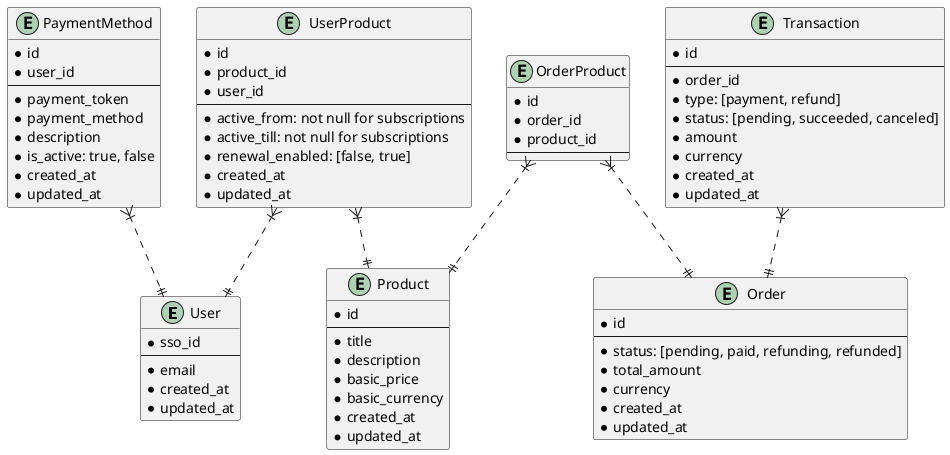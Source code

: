 @startuml


entity User {
  * sso_id
  --
  * email
  * created_at
  * updated_at
}

entity Transaction {
  * id
  --
  * order_id
  * type: [payment, refund]
  * status: [pending, succeeded, canceled]
  * amount
  * currency
  * created_at
  * updated_at
}

entity Product {
  * id
  --
  * title
  * description
  * basic_price
  * basic_currency
  * created_at
  * updated_at
}

entity OrderProduct {
  * id
  * order_id
  * product_id
  --
}

entity UserProduct {
  * id
  * product_id
  * user_id
  --
  * active_from: not null for subscriptions
  * active_till: not null for subscriptions
  * renewal_enabled: [false, true]
  * created_at
  * updated_at
}

entity Order {
  * id
  --
  * status: [pending, paid, refunding, refunded]
  * total_amount
  * currency
  * created_at
  * updated_at
}

entity PaymentMethod {
  * id
  * user_id
  --
  * payment_token
  * payment_method
  * description
  * is_active: true, false
  * created_at
  * updated_at
}

Transaction }|..|| Order
UserProduct }|..|| User
UserProduct }|..|| Product
OrderProduct }|..|| Product
OrderProduct }|..|| Order
PaymentMethod }|..|| User


@enduml
